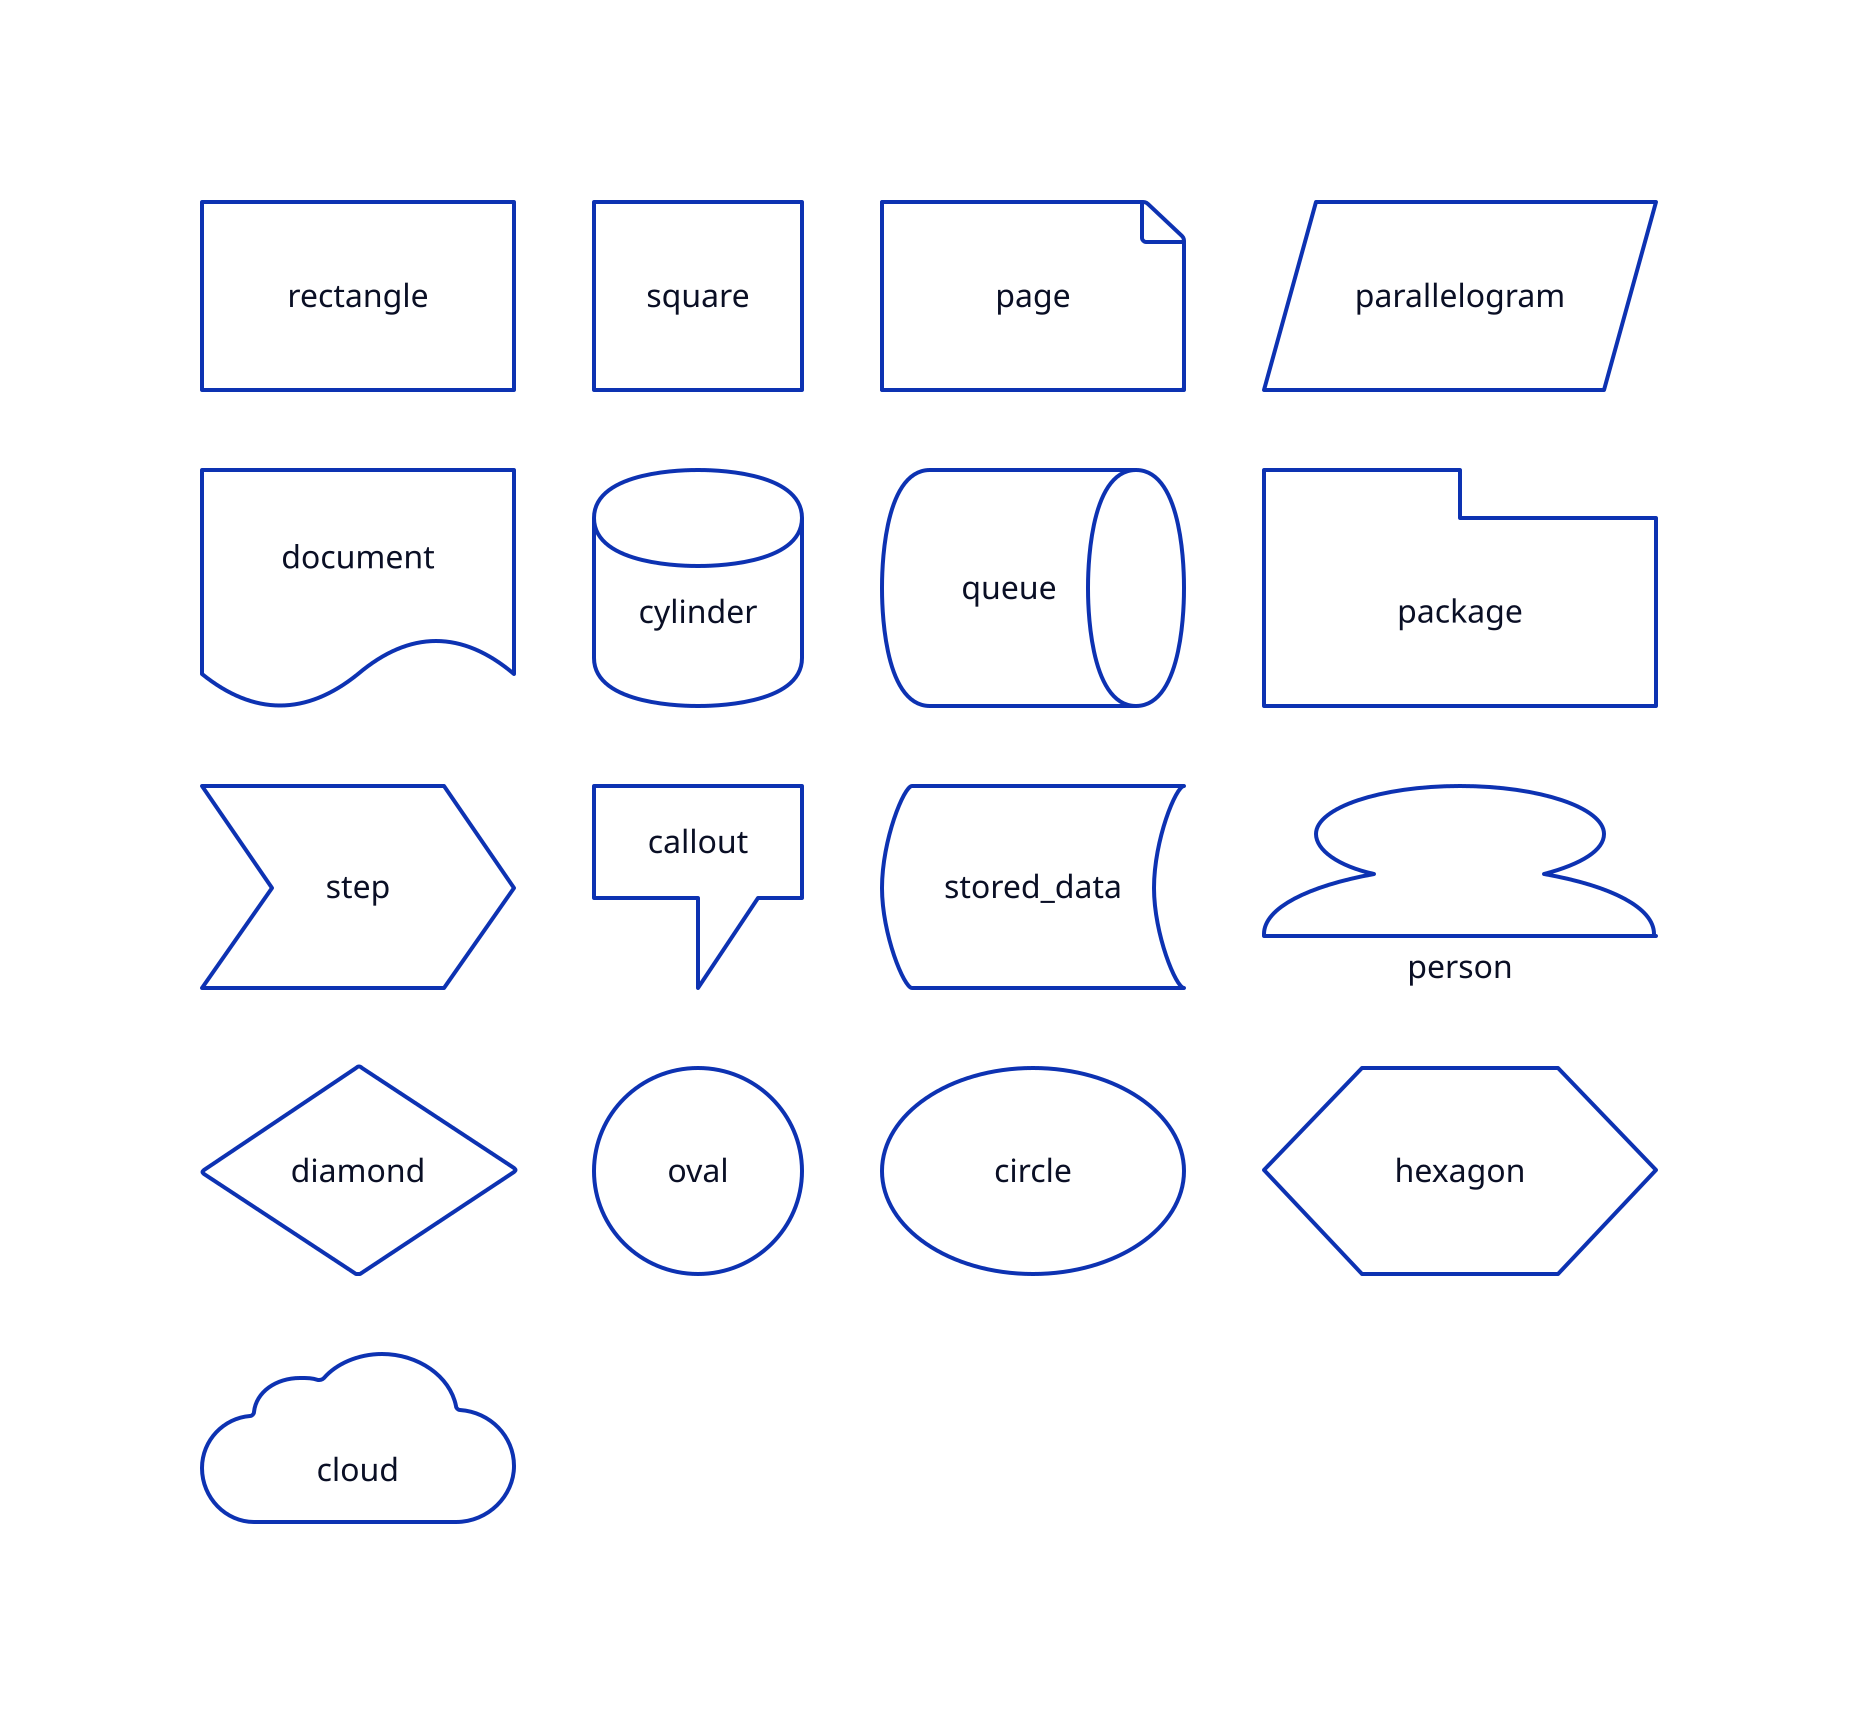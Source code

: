 # Shape catalog of standard shapes

style.fill: transparent

grid-rows: 4
grid-columns: 4
rectangle.shape: rectangle
square.shape: square
page.shape: page
parallelogram.shape: parallelogram
document.shape: document
cylinder.shape: cylinder
queue.shape: queue
package.shape: package
step.shape: step
callout.shape: callout
stored_data.shape: stored_data
person.shape: person
diamond.shape: diamond
oval.shape: oval
circle.shape: circle
hexagon.shape: hexagon
cloud.shape: cloud

# Color fixups to ensure all shapes have white fill
# TODO change this to use globs when implemented
parallelogram.style.fill: white
queue.style.fill: white
person.style.fill: white
diamond.style.fill: white
hexagon.style.fill: white
page.style.fill: white
document.style.fill: white
cylinder.style.fill: white
package.style.fill: white
step.style.fill: white
stored_data.style.fill: white
square.style.fill: white
oval.style.fill: white
circle.style.fill: white
rectangle.style.fill: white
